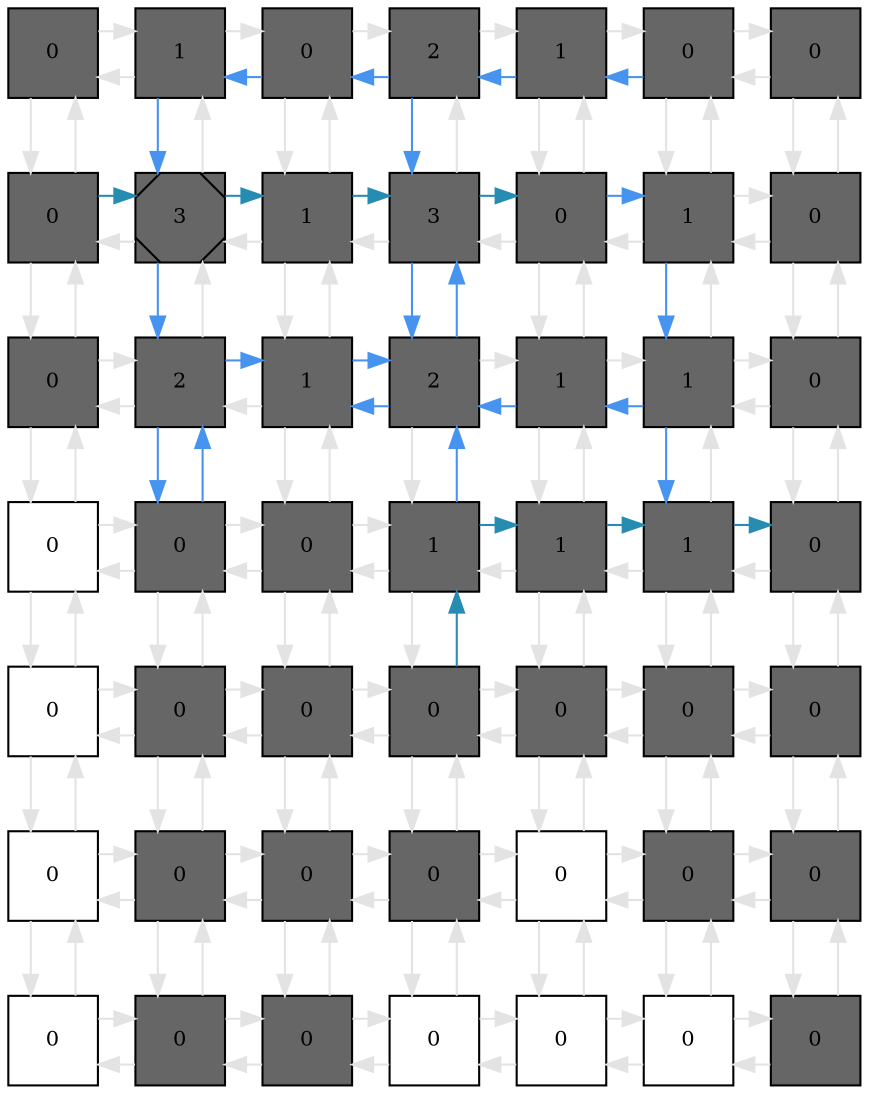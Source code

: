 digraph layout  {
rankdir=TB;
splines=ortho;
node [fixedsize=false, style=filled, width="0.6"];
edge [constraint=false];
0 [fillcolor="#666666", fontsize=10, label=0, shape=square, tooltip="name:  Cas3_dummy ,\nin_degree: 2,\nout_degree: 2"];
1 [fillcolor="#666666", fontsize=10, label=1, shape=square, tooltip="name:  Cas6 ,\nin_degree: 3,\nout_degree: 3"];
2 [fillcolor="#666666", fontsize=10, label=0, shape=square, tooltip="name:  IAP ,\nin_degree: 3,\nout_degree: 3"];
3 [fillcolor="#666666", fontsize=10, label=2, shape=square, tooltip="name:  Mito ,\nin_degree: 3,\nout_degree: 3"];
4 [fillcolor="#666666", fontsize=10, label=1, shape=square, tooltip="name:  BclX ,\nin_degree: 3,\nout_degree: 3"];
5 [fillcolor="#666666", fontsize=10, label=0, shape=square, tooltip="name:  NFkB ,\nin_degree: 3,\nout_degree: 3"];
6 [fillcolor="#666666", fontsize=10, label=0, shape=square, tooltip="name:  IkB ,\nin_degree: 2,\nout_degree: 2"];
7 [fillcolor="#666666", fontsize=10, label=0, shape=square, tooltip="name:  DNADamageEvent ,\nin_degree: 3,\nout_degree: 3"];
8 [fillcolor="#666666", fontsize=10, label=3, shape=Msquare, tooltip="name:  Cas3 ,\nin_degree: 4,\nout_degree: 4"];
9 [fillcolor="#666666", fontsize=10, label=1, shape=square, tooltip="name:  APC ,\nin_degree: 4,\nout_degree: 4"];
10 [fillcolor="#666666", fontsize=10, label=3, shape=square, tooltip="name:  Apaf1 ,\nin_degree: 4,\nout_degree: 4"];
11 [fillcolor="#666666", fontsize=10, label=0, shape=square, tooltip="name:  p53 ,\nin_degree: 4,\nout_degree: 4"];
12 [fillcolor="#666666", fontsize=10, label=1, shape=square, tooltip="name:  BAD ,\nin_degree: 4,\nout_degree: 4"];
13 [fillcolor="#666666", fontsize=10, label=0, shape=square, tooltip="name:  A20 ,\nin_degree: 3,\nout_degree: 3"];
14 [fillcolor="#666666", fontsize=10, label=0, shape=square, tooltip="name:  Cas12 ,\nin_degree: 3,\nout_degree: 3"];
15 [fillcolor="#666666", fontsize=10, label=2, shape=square, tooltip="name:  Cas7 ,\nin_degree: 4,\nout_degree: 4"];
16 [fillcolor="#666666", fontsize=10, label=1, shape=square, tooltip="name:  Cas9 ,\nin_degree: 4,\nout_degree: 4"];
17 [fillcolor="#666666", fontsize=10, label=2, shape=square, tooltip="name:  BID ,\nin_degree: 4,\nout_degree: 4"];
18 [fillcolor="#666666", fontsize=10, label=1, shape=square, tooltip="name:  Mdm2 ,\nin_degree: 4,\nout_degree: 4"];
19 [fillcolor="#666666", fontsize=10, label=1, shape=square, tooltip="name:  AKT ,\nin_degree: 4,\nout_degree: 4"];
20 [fillcolor="#666666", fontsize=10, label=0, shape=square, tooltip="name:  IKK ,\nin_degree: 3,\nout_degree: 3"];
21 [fillcolor="#FFFFFF", fontsize=10, label=0, shape=square, tooltip="name: None,\nin_degree: 3,\nout_degree: 3"];
22 [fillcolor="#666666", fontsize=10, label=0, shape=square, tooltip="name:  Cas8 ,\nin_degree: 4,\nout_degree: 4"];
23 [fillcolor="#666666", fontsize=10, label=0, shape=square, tooltip="name:  cFLIP ,\nin_degree: 4,\nout_degree: 4"];
24 [fillcolor="#666666", fontsize=10, label=1, shape=square, tooltip="name:  JNK ,\nin_degree: 4,\nout_degree: 4"];
25 [fillcolor="#666666", fontsize=10, label=1, shape=square, tooltip="name:  JNKK ,\nin_degree: 4,\nout_degree: 4"];
26 [fillcolor="#666666", fontsize=10, label=1, shape=square, tooltip="name:  PTEN ,\nin_degree: 4,\nout_degree: 4"];
27 [fillcolor="#666666", fontsize=10, label=0, shape=square, tooltip="name:  NIK ,\nin_degree: 3,\nout_degree: 3"];
28 [fillcolor="#FFFFFF", fontsize=10, label=0, shape=square, tooltip="name: None,\nin_degree: 3,\nout_degree: 3"];
29 [fillcolor="#666666", fontsize=10, label=0, shape=square, tooltip="name:  FADD ,\nin_degree: 4,\nout_degree: 4"];
30 [fillcolor="#666666", fontsize=10, label=0, shape=square, tooltip="name:  TRAF ,\nin_degree: 4,\nout_degree: 4"];
31 [fillcolor="#666666", fontsize=10, label=0, shape=square, tooltip="name:  TRAF2 ,\nin_degree: 4,\nout_degree: 4"];
32 [fillcolor="#666666", fontsize=10, label=0, shape=square, tooltip="name:  MEKK1 ,\nin_degree: 4,\nout_degree: 4"];
33 [fillcolor="#666666", fontsize=10, label=0, shape=square, tooltip="name:  PIP3 ,\nin_degree: 4,\nout_degree: 4"];
34 [fillcolor="#666666", fontsize=10, label=0, shape=square, tooltip="name:  PIP2 ,\nin_degree: 3,\nout_degree: 3"];
35 [fillcolor="#FFFFFF", fontsize=10, label=0, shape=square, tooltip="name: None,\nin_degree: 3,\nout_degree: 3"];
36 [fillcolor="#666666", fontsize=10, label=0, shape=square, tooltip="name:  TNFR2 ,\nin_degree: 4,\nout_degree: 4"];
37 [fillcolor="#666666", fontsize=10, label=0, shape=square, tooltip="name:  TRADD ,\nin_degree: 4,\nout_degree: 4"];
38 [fillcolor="#666666", fontsize=10, label=0, shape=square, tooltip="name:  RIP ,\nin_degree: 4,\nout_degree: 4"];
39 [fillcolor="#FFFFFF", fontsize=10, label=0, shape=square, tooltip="name: None,\nin_degree: 4,\nout_degree: 4"];
40 [fillcolor="#666666", fontsize=10, label=0, shape=square, tooltip="name:  PI3K ,\nin_degree: 4,\nout_degree: 4"];
41 [fillcolor="#666666", fontsize=10, label=0, shape=square, tooltip="name:  GFR ,\nin_degree: 3,\nout_degree: 3"];
42 [fillcolor="#FFFFFF", fontsize=10, label=0, shape=square, tooltip="name: None,\nin_degree: 2,\nout_degree: 2"];
43 [fillcolor="#666666", fontsize=10, label=0, shape=square, tooltip="name:  TNF ,\nin_degree: 3,\nout_degree: 3"];
44 [fillcolor="#666666", fontsize=10, label=0, shape=square, tooltip="name:  TNFR1 ,\nin_degree: 3,\nout_degree: 3"];
45 [fillcolor="#FFFFFF", fontsize=10, label=0, shape=square, tooltip="name: None,\nin_degree: 3,\nout_degree: 3"];
46 [fillcolor="#FFFFFF", fontsize=10, label=0, shape=square, tooltip="name: None,\nin_degree: 3,\nout_degree: 3"];
47 [fillcolor="#FFFFFF", fontsize=10, label=0, shape=square, tooltip="name: None,\nin_degree: 3,\nout_degree: 3"];
48 [fillcolor="#666666", fontsize=10, label=0, shape=square, tooltip="name:  GF ,\nin_degree: 2,\nout_degree: 2"];
0 -> 1  [color=grey89, style="penwidth(0.1)", tooltip=" ", weight=1];
0 -> 7  [color=grey89, style="penwidth(0.1)", tooltip=" ", weight=1];
1 -> 0  [color=grey89, style="penwidth(0.1)", tooltip=" ", weight=1];
1 -> 2  [color=grey89, style="penwidth(0.1)", tooltip=" ", weight=1];
1 -> 8  [color="#4693F0", style="penwidth(0.1)", tooltip="1( Cas6 ) to 22( Cas8 )", weight=1];
2 -> 1  [color="#4693F0", style="penwidth(0.1)", tooltip="2( IAP ) to 15( Cas7 )", weight=1];
2 -> 3  [color=grey89, style="penwidth(0.1)", tooltip=" ", weight=1];
2 -> 9  [color=grey89, style="penwidth(0.1)", tooltip=" ", weight=1];
3 -> 2  [color="#4693F0", style="penwidth(0.1)", tooltip="5( NFkB ) to 2( IAP )", weight=1];
3 -> 4  [color=grey89, style="penwidth(0.1)", tooltip=" ", weight=1];
3 -> 10  [color="#4693F0", style="penwidth(0.1)", tooltip="4( BclX ) to 17( BID )", weight=1];
4 -> 3  [color="#4693F0", style="penwidth(0.1)", tooltip="4( BclX ) to 17( BID )", weight=1];
4 -> 5  [color=grey89, style="penwidth(0.1)", tooltip=" ", weight=1];
4 -> 11  [color=grey89, style="penwidth(0.1)", tooltip=" ", weight=1];
5 -> 4  [color="#4693F0", style="penwidth(0.1)", tooltip="5( NFkB ) to 2( IAP )", weight=1];
5 -> 6  [color=grey89, style="penwidth(0.1)", tooltip=" ", weight=1];
5 -> 12  [color=grey89, style="penwidth(0.1)", tooltip=" ", weight=1];
6 -> 5  [color=grey89, style="penwidth(0.1)", tooltip=" ", weight=1];
6 -> 13  [color=grey89, style="penwidth(0.1)", tooltip=" ", weight=1];
7 -> 0  [color=grey89, style="penwidth(0.1)", tooltip=" ", weight=1];
7 -> 8  [color="#278CB2", style="penwidth(0.1)", tooltip="7( DNADamageEvent ) to 11( p53 )", weight=1];
7 -> 14  [color=grey89, style="penwidth(0.1)", tooltip=" ", weight=1];
8 -> 1  [color=grey89, style="penwidth(0.1)", tooltip=" ", weight=1];
8 -> 7  [color=grey89, style="penwidth(0.1)", tooltip=" ", weight=1];
8 -> 9  [color="#278CB2", style="penwidth(0.1)", tooltip="7( DNADamageEvent ) to 11( p53 )", weight=1];
8 -> 15  [color="#4693F0", style="penwidth(0.1)", tooltip="1( Cas6 ) to 22( Cas8 )", weight=1];
9 -> 2  [color=grey89, style="penwidth(0.1)", tooltip=" ", weight=1];
9 -> 8  [color=grey89, style="penwidth(0.1)", tooltip=" ", weight=1];
9 -> 10  [color="#278CB2", style="penwidth(0.1)", tooltip="7( DNADamageEvent ) to 11( p53 )", weight=1];
9 -> 16  [color=grey89, style="penwidth(0.1)", tooltip=" ", weight=1];
10 -> 3  [color=grey89, style="penwidth(0.1)", tooltip=" ", weight=1];
10 -> 9  [color=grey89, style="penwidth(0.1)", tooltip=" ", weight=1];
10 -> 11  [color="#278CB2", style="penwidth(0.1)", tooltip="7( DNADamageEvent ) to 11( p53 )", weight=1];
10 -> 17  [color="#4693F0", style="penwidth(0.1)", tooltip="4( BclX ) to 17( BID )", weight=1];
11 -> 4  [color=grey89, style="penwidth(0.1)", tooltip=" ", weight=1];
11 -> 10  [color=grey89, style="penwidth(0.1)", tooltip=" ", weight=1];
11 -> 12  [color="#4693F0", style="penwidth(0.1)", tooltip="11( p53 ) to 26( PTEN )", weight=1];
11 -> 18  [color=grey89, style="penwidth(0.1)", tooltip=" ", weight=1];
12 -> 5  [color=grey89, style="penwidth(0.1)", tooltip=" ", weight=1];
12 -> 11  [color=grey89, style="penwidth(0.1)", tooltip=" ", weight=1];
12 -> 13  [color=grey89, style="penwidth(0.1)", tooltip=" ", weight=1];
12 -> 19  [color="#4693F0", style="penwidth(0.1)", tooltip="11( p53 ) to 26( PTEN )", weight=1];
13 -> 6  [color=grey89, style="penwidth(0.1)", tooltip=" ", weight=1];
13 -> 12  [color=grey89, style="penwidth(0.1)", tooltip=" ", weight=1];
13 -> 20  [color=grey89, style="penwidth(0.1)", tooltip=" ", weight=1];
14 -> 7  [color=grey89, style="penwidth(0.1)", tooltip=" ", weight=1];
14 -> 15  [color=grey89, style="penwidth(0.1)", tooltip=" ", weight=1];
14 -> 21  [color=grey89, style="penwidth(0.1)", tooltip=" ", weight=1];
15 -> 8  [color=grey89, style="penwidth(0.1)", tooltip=" ", weight=1];
15 -> 14  [color=grey89, style="penwidth(0.1)", tooltip=" ", weight=1];
15 -> 16  [color="#4693F0", style="penwidth(0.1)", tooltip="22( Cas8 ) to 17( BID )", weight=1];
15 -> 22  [color="#4693F0", style="penwidth(0.1)", tooltip="1( Cas6 ) to 22( Cas8 )", weight=1];
16 -> 9  [color=grey89, style="penwidth(0.1)", tooltip=" ", weight=1];
16 -> 15  [color=grey89, style="penwidth(0.1)", tooltip=" ", weight=1];
16 -> 17  [color="#4693F0", style="penwidth(0.1)", tooltip="22( Cas8 ) to 17( BID )", weight=1];
16 -> 23  [color=grey89, style="penwidth(0.1)", tooltip=" ", weight=1];
17 -> 10  [color="#4693F0", style="penwidth(0.1)", tooltip="24( JNK ) to 11( p53 )", weight=1];
17 -> 16  [color="#4693F0", style="penwidth(0.1)", tooltip="19( AKT ) to 16( Cas9 )", weight=1];
17 -> 18  [color=grey89, style="penwidth(0.1)", tooltip=" ", weight=1];
17 -> 24  [color=grey89, style="penwidth(0.1)", tooltip=" ", weight=1];
18 -> 11  [color=grey89, style="penwidth(0.1)", tooltip=" ", weight=1];
18 -> 17  [color="#4693F0", style="penwidth(0.1)", tooltip="19( AKT ) to 16( Cas9 )", weight=1];
18 -> 19  [color=grey89, style="penwidth(0.1)", tooltip=" ", weight=1];
18 -> 25  [color=grey89, style="penwidth(0.1)", tooltip=" ", weight=1];
19 -> 12  [color=grey89, style="penwidth(0.1)", tooltip=" ", weight=1];
19 -> 18  [color="#4693F0", style="penwidth(0.1)", tooltip="19( AKT ) to 16( Cas9 )", weight=1];
19 -> 20  [color=grey89, style="penwidth(0.1)", tooltip=" ", weight=1];
19 -> 26  [color="#4693F0", style="penwidth(0.1)", tooltip="11( p53 ) to 26( PTEN )", weight=1];
20 -> 13  [color=grey89, style="penwidth(0.1)", tooltip=" ", weight=1];
20 -> 19  [color=grey89, style="penwidth(0.1)", tooltip=" ", weight=1];
20 -> 27  [color=grey89, style="penwidth(0.1)", tooltip=" ", weight=1];
21 -> 14  [color=grey89, style="penwidth(0.1)", tooltip=" ", weight=1];
21 -> 22  [color=grey89, style="penwidth(0.1)", tooltip=" ", weight=1];
21 -> 28  [color=grey89, style="penwidth(0.1)", tooltip=" ", weight=1];
22 -> 15  [color="#4693F0", style="penwidth(0.1)", tooltip="22( Cas8 ) to 17( BID )", weight=1];
22 -> 21  [color=grey89, style="penwidth(0.1)", tooltip=" ", weight=1];
22 -> 23  [color=grey89, style="penwidth(0.1)", tooltip=" ", weight=1];
22 -> 29  [color=grey89, style="penwidth(0.1)", tooltip=" ", weight=1];
23 -> 16  [color=grey89, style="penwidth(0.1)", tooltip=" ", weight=1];
23 -> 22  [color=grey89, style="penwidth(0.1)", tooltip=" ", weight=1];
23 -> 24  [color=grey89, style="penwidth(0.1)", tooltip=" ", weight=1];
23 -> 30  [color=grey89, style="penwidth(0.1)", tooltip=" ", weight=1];
24 -> 17  [color="#4693F0", style="penwidth(0.1)", tooltip="24( JNK ) to 11( p53 )", weight=1];
24 -> 23  [color=grey89, style="penwidth(0.1)", tooltip=" ", weight=1];
24 -> 25  [color="#278CB2", style="penwidth(0.1)", tooltip="31( TRAF2 ) to 27( NIK )", weight=1];
24 -> 31  [color=grey89, style="penwidth(0.1)", tooltip=" ", weight=1];
25 -> 18  [color=grey89, style="penwidth(0.1)", tooltip=" ", weight=1];
25 -> 24  [color=grey89, style="penwidth(0.1)", tooltip=" ", weight=1];
25 -> 26  [color="#278CB2", style="penwidth(0.1)", tooltip="31( TRAF2 ) to 27( NIK )", weight=1];
25 -> 32  [color=grey89, style="penwidth(0.1)", tooltip=" ", weight=1];
26 -> 19  [color=grey89, style="penwidth(0.1)", tooltip=" ", weight=1];
26 -> 25  [color=grey89, style="penwidth(0.1)", tooltip=" ", weight=1];
26 -> 27  [color="#278CB2", style="penwidth(0.1)", tooltip="31( TRAF2 ) to 27( NIK )", weight=1];
26 -> 33  [color=grey89, style="penwidth(0.1)", tooltip=" ", weight=1];
27 -> 20  [color=grey89, style="penwidth(0.1)", tooltip=" ", weight=1];
27 -> 26  [color=grey89, style="penwidth(0.1)", tooltip=" ", weight=1];
27 -> 34  [color=grey89, style="penwidth(0.1)", tooltip=" ", weight=1];
28 -> 21  [color=grey89, style="penwidth(0.1)", tooltip=" ", weight=1];
28 -> 29  [color=grey89, style="penwidth(0.1)", tooltip=" ", weight=1];
28 -> 35  [color=grey89, style="penwidth(0.1)", tooltip=" ", weight=1];
29 -> 22  [color=grey89, style="penwidth(0.1)", tooltip=" ", weight=1];
29 -> 28  [color=grey89, style="penwidth(0.1)", tooltip=" ", weight=1];
29 -> 30  [color=grey89, style="penwidth(0.1)", tooltip=" ", weight=1];
29 -> 36  [color=grey89, style="penwidth(0.1)", tooltip=" ", weight=1];
30 -> 23  [color=grey89, style="penwidth(0.1)", tooltip=" ", weight=1];
30 -> 29  [color=grey89, style="penwidth(0.1)", tooltip=" ", weight=1];
30 -> 31  [color=grey89, style="penwidth(0.1)", tooltip=" ", weight=1];
30 -> 37  [color=grey89, style="penwidth(0.1)", tooltip=" ", weight=1];
31 -> 24  [color="#278CB2", style="penwidth(0.1)", tooltip="31( TRAF2 ) to 27( NIK )", weight=1];
31 -> 30  [color=grey89, style="penwidth(0.1)", tooltip=" ", weight=1];
31 -> 32  [color=grey89, style="penwidth(0.1)", tooltip=" ", weight=1];
31 -> 38  [color=grey89, style="penwidth(0.1)", tooltip=" ", weight=1];
32 -> 25  [color=grey89, style="penwidth(0.1)", tooltip=" ", weight=1];
32 -> 31  [color=grey89, style="penwidth(0.1)", tooltip=" ", weight=1];
32 -> 33  [color=grey89, style="penwidth(0.1)", tooltip=" ", weight=1];
32 -> 39  [color=grey89, style="penwidth(0.1)", tooltip=" ", weight=1];
33 -> 26  [color=grey89, style="penwidth(0.1)", tooltip=" ", weight=1];
33 -> 32  [color=grey89, style="penwidth(0.1)", tooltip=" ", weight=1];
33 -> 34  [color=grey89, style="penwidth(0.1)", tooltip=" ", weight=1];
33 -> 40  [color=grey89, style="penwidth(0.1)", tooltip=" ", weight=1];
34 -> 27  [color=grey89, style="penwidth(0.1)", tooltip=" ", weight=1];
34 -> 33  [color=grey89, style="penwidth(0.1)", tooltip=" ", weight=1];
34 -> 41  [color=grey89, style="penwidth(0.1)", tooltip=" ", weight=1];
35 -> 28  [color=grey89, style="penwidth(0.1)", tooltip=" ", weight=1];
35 -> 36  [color=grey89, style="penwidth(0.1)", tooltip=" ", weight=1];
35 -> 42  [color=grey89, style="penwidth(0.1)", tooltip=" ", weight=1];
36 -> 29  [color=grey89, style="penwidth(0.1)", tooltip=" ", weight=1];
36 -> 35  [color=grey89, style="penwidth(0.1)", tooltip=" ", weight=1];
36 -> 37  [color=grey89, style="penwidth(0.1)", tooltip=" ", weight=1];
36 -> 43  [color=grey89, style="penwidth(0.1)", tooltip=" ", weight=1];
37 -> 30  [color=grey89, style="penwidth(0.1)", tooltip=" ", weight=1];
37 -> 36  [color=grey89, style="penwidth(0.1)", tooltip=" ", weight=1];
37 -> 38  [color=grey89, style="penwidth(0.1)", tooltip=" ", weight=1];
37 -> 44  [color=grey89, style="penwidth(0.1)", tooltip=" ", weight=1];
38 -> 31  [color=grey89, style="penwidth(0.1)", tooltip=" ", weight=1];
38 -> 37  [color=grey89, style="penwidth(0.1)", tooltip=" ", weight=1];
38 -> 39  [color=grey89, style="penwidth(0.1)", tooltip=" ", weight=1];
38 -> 45  [color=grey89, style="penwidth(0.1)", tooltip=" ", weight=1];
39 -> 32  [color=grey89, style="penwidth(0.1)", tooltip=" ", weight=1];
39 -> 38  [color=grey89, style="penwidth(0.1)", tooltip=" ", weight=1];
39 -> 40  [color=grey89, style="penwidth(0.1)", tooltip=" ", weight=1];
39 -> 46  [color=grey89, style="penwidth(0.1)", tooltip=" ", weight=1];
40 -> 33  [color=grey89, style="penwidth(0.1)", tooltip=" ", weight=1];
40 -> 39  [color=grey89, style="penwidth(0.1)", tooltip=" ", weight=1];
40 -> 41  [color=grey89, style="penwidth(0.1)", tooltip=" ", weight=1];
40 -> 47  [color=grey89, style="penwidth(0.1)", tooltip=" ", weight=1];
41 -> 34  [color=grey89, style="penwidth(0.1)", tooltip=" ", weight=1];
41 -> 40  [color=grey89, style="penwidth(0.1)", tooltip=" ", weight=1];
41 -> 48  [color=grey89, style="penwidth(0.1)", tooltip=" ", weight=1];
42 -> 35  [color=grey89, style="penwidth(0.1)", tooltip=" ", weight=1];
42 -> 43  [color=grey89, style="penwidth(0.1)", tooltip=" ", weight=1];
43 -> 36  [color=grey89, style="penwidth(0.1)", tooltip=" ", weight=1];
43 -> 42  [color=grey89, style="penwidth(0.1)", tooltip=" ", weight=1];
43 -> 44  [color=grey89, style="penwidth(0.1)", tooltip=" ", weight=1];
44 -> 37  [color=grey89, style="penwidth(0.1)", tooltip=" ", weight=1];
44 -> 43  [color=grey89, style="penwidth(0.1)", tooltip=" ", weight=1];
44 -> 45  [color=grey89, style="penwidth(0.1)", tooltip=" ", weight=1];
45 -> 38  [color=grey89, style="penwidth(0.1)", tooltip=" ", weight=1];
45 -> 44  [color=grey89, style="penwidth(0.1)", tooltip=" ", weight=1];
45 -> 46  [color=grey89, style="penwidth(0.1)", tooltip=" ", weight=1];
46 -> 39  [color=grey89, style="penwidth(0.1)", tooltip=" ", weight=1];
46 -> 45  [color=grey89, style="penwidth(0.1)", tooltip=" ", weight=1];
46 -> 47  [color=grey89, style="penwidth(0.1)", tooltip=" ", weight=1];
47 -> 40  [color=grey89, style="penwidth(0.1)", tooltip=" ", weight=1];
47 -> 46  [color=grey89, style="penwidth(0.1)", tooltip=" ", weight=1];
47 -> 48  [color=grey89, style="penwidth(0.1)", tooltip=" ", weight=1];
48 -> 41  [color=grey89, style="penwidth(0.1)", tooltip=" ", weight=1];
48 -> 47  [color=grey89, style="penwidth(0.1)", tooltip=" ", weight=1];
edge [constraint=true, style=invis];

0 -> 7 -> 14 -> 21 -> 28 -> 35 -> 42;
1 -> 8 -> 15 -> 22 -> 29 -> 36 -> 43;
2 -> 9 -> 16 -> 23 -> 30 -> 37 -> 44;
3 -> 10 -> 17 -> 24 -> 31 -> 38 -> 45;
4 -> 11 -> 18 -> 25 -> 32 -> 39 -> 46;
5 -> 12 -> 19 -> 26 -> 33 -> 40 -> 47;
6 -> 13 -> 20 -> 27 -> 34 -> 41 -> 48;
rank = same {0 -> 1 -> 2 -> 3 -> 4 -> 5 -> 6};
rank = same {7 -> 8 -> 9 -> 10 -> 11 -> 12 -> 13};
rank = same {14 -> 15 -> 16 -> 17 -> 18 -> 19 -> 20};
rank = same {21 -> 22 -> 23 -> 24 -> 25 -> 26 -> 27};
rank = same {28 -> 29 -> 30 -> 31 -> 32 -> 33 -> 34};
rank = same {35 -> 36 -> 37 -> 38 -> 39 -> 40 -> 41};
rank = same {42 -> 43 -> 44 -> 45 -> 46 -> 47 -> 48};
}